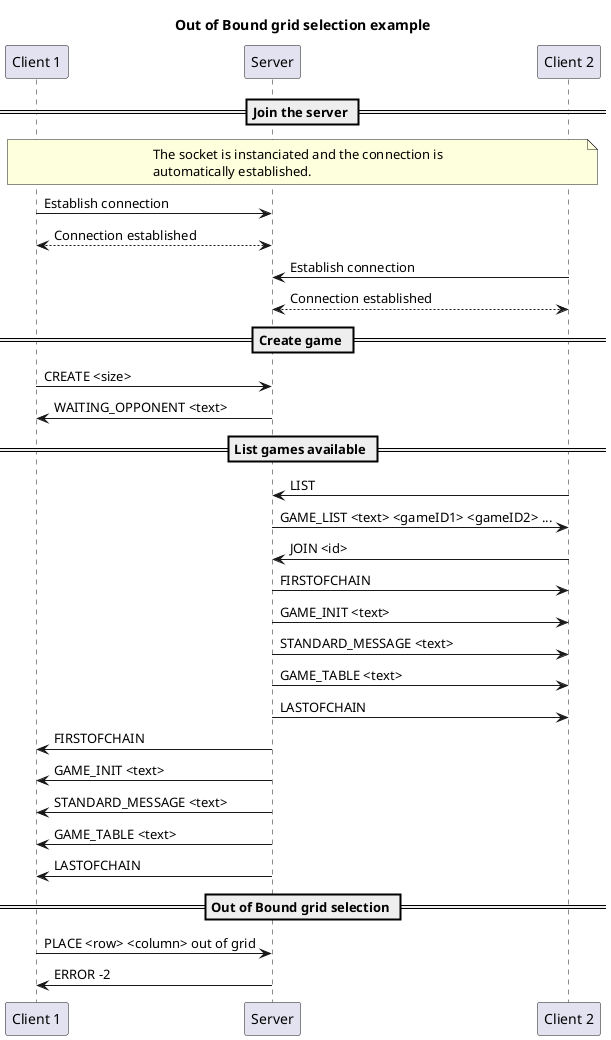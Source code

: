 @startuml

title "Out of Bound grid selection example"

participant "Client 1" as c1
participant "Server" as s
participant "Client 2" as c2

== Join the server ==

note over c1, c2
The socket is instanciated and the connection is
automatically established.
end note

c1->s : Establish connection
c1<-->s : Connection established

c2->s : Establish connection
c2<-->s : Connection established


== Create game ==

c1->s: CREATE <size>
s->c1: WAITING_OPPONENT <text>

== List games available ==

c2->s: LIST
s->c2: GAME_LIST <text> <gameID1> <gameID2> ...

c2->s: JOIN <id>

s->c2: FIRSTOFCHAIN
s->c2: GAME_INIT <text>
s->c2: STANDARD_MESSAGE <text>
s->c2: GAME_TABLE <text>
s->c2: LASTOFCHAIN

s->c1: FIRSTOFCHAIN
s->c1: GAME_INIT <text>
s->c1: STANDARD_MESSAGE <text>
s->c1: GAME_TABLE <text>
s->c1: LASTOFCHAIN

== Out of Bound grid selection ==
c1->s: PLACE <row> <column> out of grid
s->c1: ERROR -2


@enduml
